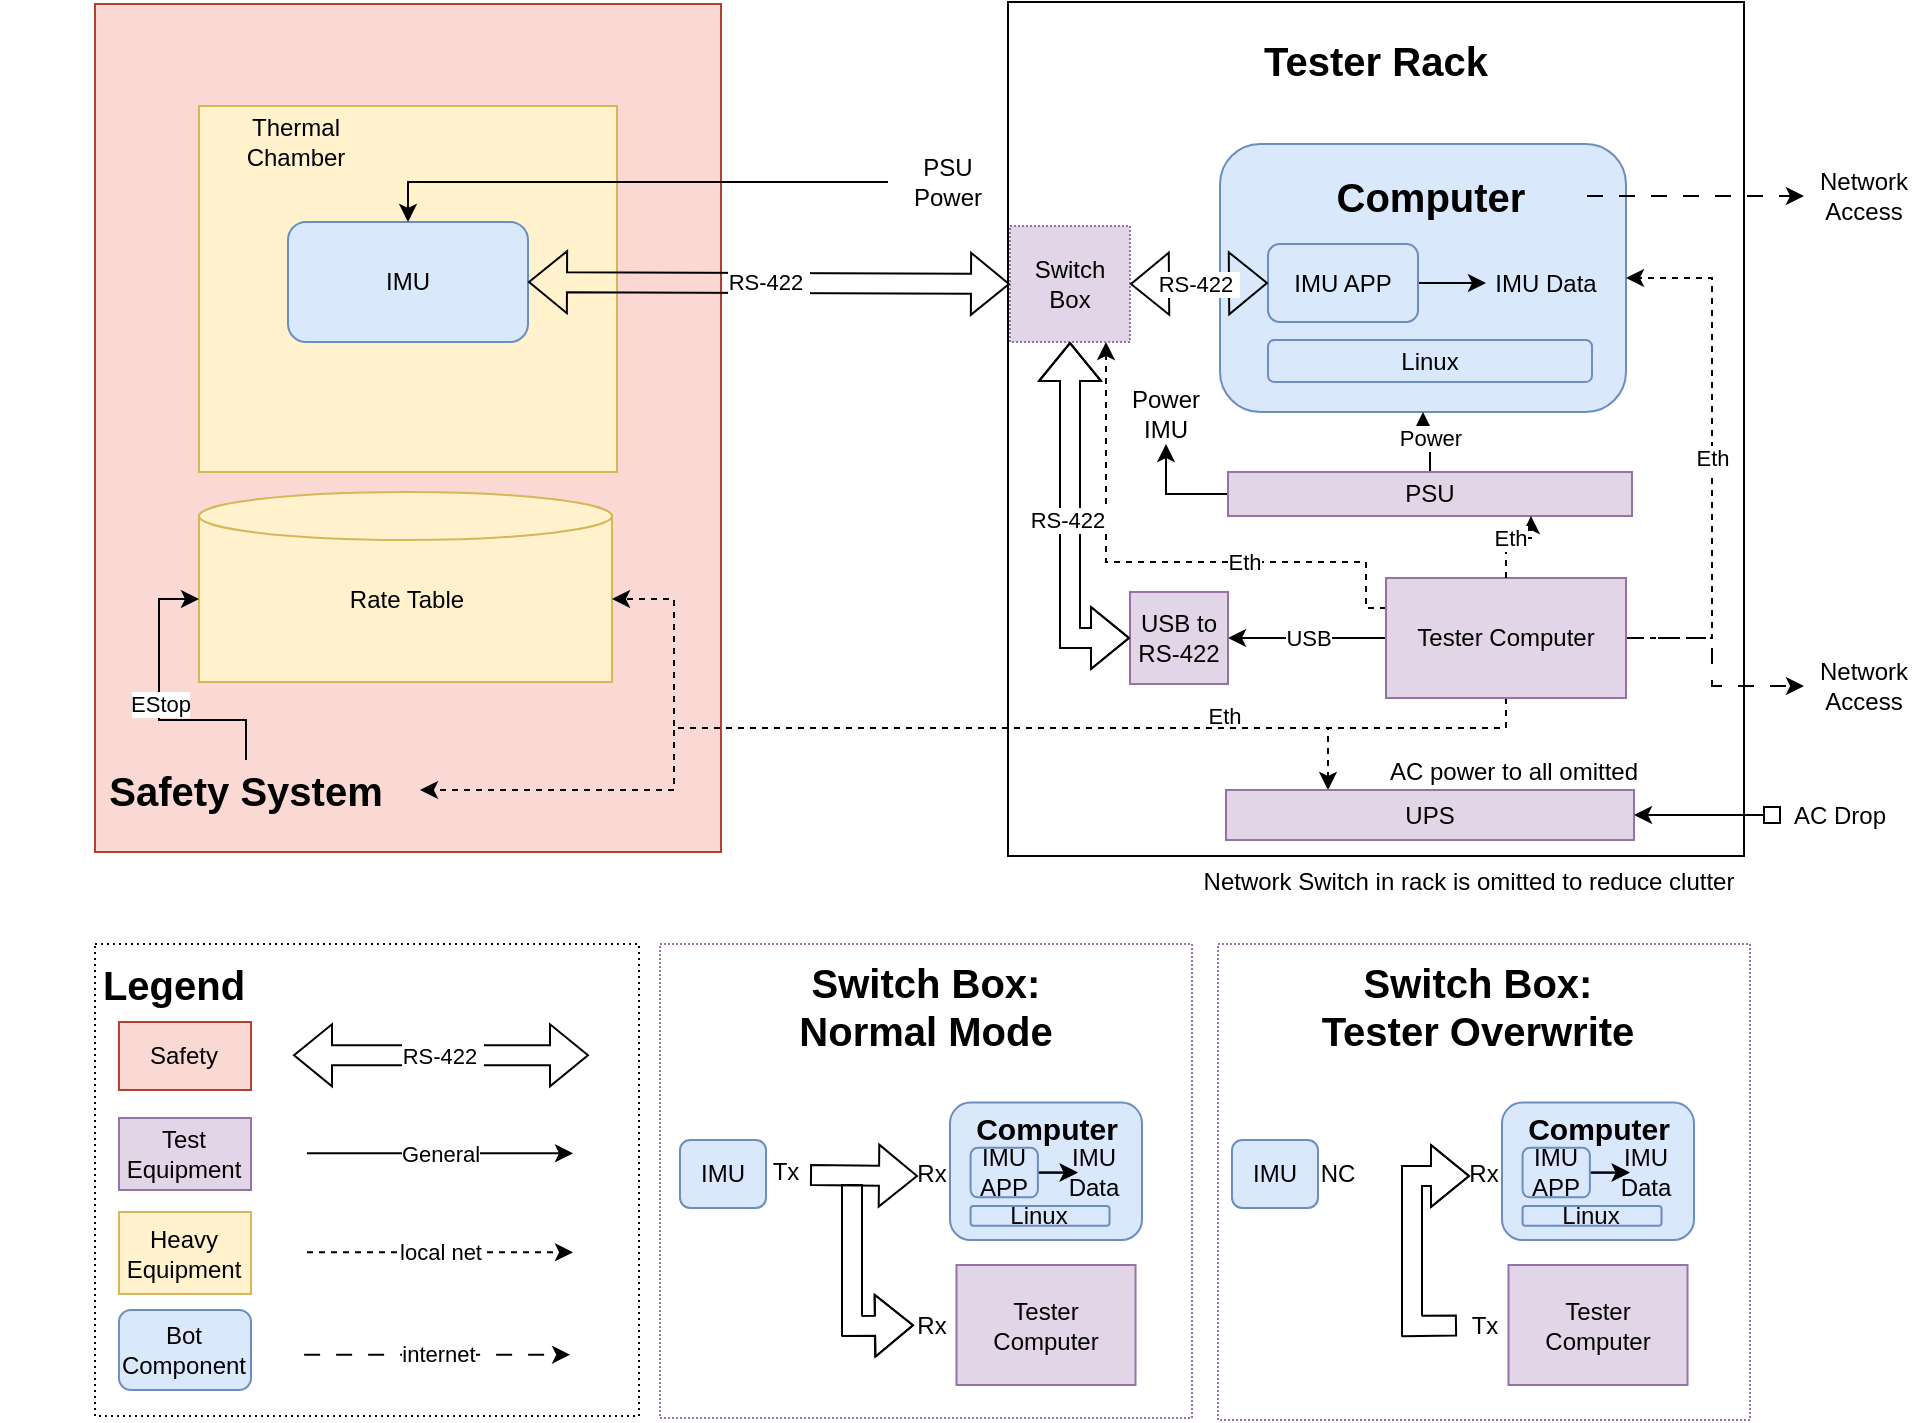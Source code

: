 <mxfile version="24.7.17">
  <diagram name="Page-1" id="1FMrCQv3S7Skx4EnnE7l">
    <mxGraphModel dx="2474" dy="1132" grid="0" gridSize="10" guides="1" tooltips="1" connect="1" arrows="1" fold="1" page="0" pageScale="1" pageWidth="850" pageHeight="1100" math="0" shadow="0">
      <root>
        <mxCell id="0" />
        <mxCell id="1" parent="0" />
        <mxCell id="NEaOx5RQjIk3s6qIjvgQ-43" value="" style="rounded=0;whiteSpace=wrap;html=1;" parent="1" vertex="1">
          <mxGeometry x="347" y="8" width="368" height="427" as="geometry" />
        </mxCell>
        <mxCell id="NEaOx5RQjIk3s6qIjvgQ-14" value="" style="rounded=0;whiteSpace=wrap;html=1;fillColor=#fad9d5;strokeColor=#ae4132;" parent="1" vertex="1">
          <mxGeometry x="-109.5" y="9" width="313" height="424" as="geometry" />
        </mxCell>
        <mxCell id="wB7Wqj7tAjdoLTKjcVxi-4" value="&lt;div style=&quot;&quot;&gt;&lt;br&gt;&lt;/div&gt;" style="rounded=0;whiteSpace=wrap;html=1;fillColor=#fff2cc;align=center;strokeColor=#d6b656;" parent="1" vertex="1">
          <mxGeometry x="-57.5" y="60" width="209" height="183" as="geometry" />
        </mxCell>
        <mxCell id="NEaOx5RQjIk3s6qIjvgQ-10" value="Rate Table" style="rounded=0;whiteSpace=wrap;html=1;fillColor=#fff2cc;strokeColor=#d6b656;align=center;" parent="1" vertex="1">
          <mxGeometry x="-57.5" y="265" width="206.5" height="83" as="geometry" />
        </mxCell>
        <mxCell id="NEaOx5RQjIk3s6qIjvgQ-1" value="Thermal Chamber" style="text;html=1;align=center;verticalAlign=middle;whiteSpace=wrap;rounded=0;" parent="1" vertex="1">
          <mxGeometry x="-39" y="63" width="60" height="30" as="geometry" />
        </mxCell>
        <mxCell id="NEaOx5RQjIk3s6qIjvgQ-7" value="" style="group" parent="1" vertex="1" connectable="0">
          <mxGeometry x="453" y="79" width="203" height="134" as="geometry" />
        </mxCell>
        <mxCell id="wB7Wqj7tAjdoLTKjcVxi-2" value="" style="rounded=1;whiteSpace=wrap;html=1;fillColor=#dae8fc;strokeColor=#6c8ebf;movable=1;resizable=1;rotatable=1;deletable=1;editable=1;locked=0;connectable=1;" parent="NEaOx5RQjIk3s6qIjvgQ-7" vertex="1">
          <mxGeometry width="203" height="134" as="geometry" />
        </mxCell>
        <mxCell id="NEaOx5RQjIk3s6qIjvgQ-2" value="Linux" style="rounded=1;whiteSpace=wrap;html=1;fillColor=#dae8fc;strokeColor=#6c8ebf;movable=1;resizable=1;rotatable=1;deletable=1;editable=1;locked=0;connectable=1;" parent="NEaOx5RQjIk3s6qIjvgQ-7" vertex="1">
          <mxGeometry x="24" y="98" width="162" height="21" as="geometry" />
        </mxCell>
        <mxCell id="NEaOx5RQjIk3s6qIjvgQ-3" value="&lt;div&gt;&lt;b style=&quot;background-color: initial; font-size: 20px;&quot;&gt;Computer&lt;/b&gt;&lt;br&gt;&lt;/div&gt;" style="text;html=1;align=center;verticalAlign=middle;whiteSpace=wrap;rounded=0;movable=1;resizable=1;rotatable=1;deletable=1;editable=1;locked=0;connectable=1;" parent="NEaOx5RQjIk3s6qIjvgQ-7" vertex="1">
          <mxGeometry x="26.5" y="11" width="157" height="30" as="geometry" />
        </mxCell>
        <mxCell id="NEaOx5RQjIk3s6qIjvgQ-6" value="" style="edgeStyle=orthogonalEdgeStyle;rounded=0;orthogonalLoop=1;jettySize=auto;html=1;movable=1;resizable=1;rotatable=1;deletable=1;editable=1;locked=0;connectable=1;" parent="NEaOx5RQjIk3s6qIjvgQ-7" source="NEaOx5RQjIk3s6qIjvgQ-4" target="NEaOx5RQjIk3s6qIjvgQ-5" edge="1">
          <mxGeometry relative="1" as="geometry" />
        </mxCell>
        <mxCell id="NEaOx5RQjIk3s6qIjvgQ-4" value="IMU APP" style="rounded=1;whiteSpace=wrap;html=1;fillColor=#dae8fc;strokeColor=#6c8ebf;movable=1;resizable=1;rotatable=1;deletable=1;editable=1;locked=0;connectable=1;" parent="NEaOx5RQjIk3s6qIjvgQ-7" vertex="1">
          <mxGeometry x="24" y="50" width="75" height="39" as="geometry" />
        </mxCell>
        <mxCell id="NEaOx5RQjIk3s6qIjvgQ-5" value="IMU Data" style="text;html=1;align=center;verticalAlign=middle;whiteSpace=wrap;rounded=0;movable=1;resizable=1;rotatable=1;deletable=1;editable=1;locked=0;connectable=1;" parent="NEaOx5RQjIk3s6qIjvgQ-7" vertex="1">
          <mxGeometry x="133" y="54.5" width="60" height="30" as="geometry" />
        </mxCell>
        <mxCell id="NEaOx5RQjIk3s6qIjvgQ-8" value="" style="ellipse;whiteSpace=wrap;html=1;fillColor=#fff2cc;strokeColor=#d6b656;" parent="1" vertex="1">
          <mxGeometry x="-57.5" y="253" width="206.5" height="24" as="geometry" />
        </mxCell>
        <mxCell id="NEaOx5RQjIk3s6qIjvgQ-19" value="Eth" style="edgeStyle=orthogonalEdgeStyle;rounded=0;orthogonalLoop=1;jettySize=auto;html=1;exitX=0.25;exitY=1;exitDx=0;exitDy=0;entryX=1;entryY=0.5;entryDx=0;entryDy=0;dashed=1;" parent="1" source="NEaOx5RQjIk3s6qIjvgQ-11" target="NEaOx5RQjIk3s6qIjvgQ-10" edge="1">
          <mxGeometry x="-0.332" y="-6" relative="1" as="geometry">
            <Array as="points">
              <mxPoint x="596" y="356" />
              <mxPoint x="596" y="371" />
              <mxPoint x="180" y="371" />
              <mxPoint x="180" y="307" />
            </Array>
            <mxPoint as="offset" />
          </mxGeometry>
        </mxCell>
        <mxCell id="NEaOx5RQjIk3s6qIjvgQ-20" style="edgeStyle=orthogonalEdgeStyle;rounded=0;orthogonalLoop=1;jettySize=auto;html=1;entryX=1;entryY=0.5;entryDx=0;entryDy=0;exitX=0.25;exitY=1;exitDx=0;exitDy=0;dashed=1;" parent="1" source="NEaOx5RQjIk3s6qIjvgQ-11" target="NEaOx5RQjIk3s6qIjvgQ-15" edge="1">
          <mxGeometry relative="1" as="geometry">
            <Array as="points">
              <mxPoint x="596" y="356" />
              <mxPoint x="596" y="371" />
              <mxPoint x="180" y="371" />
              <mxPoint x="180" y="402" />
            </Array>
          </mxGeometry>
        </mxCell>
        <mxCell id="NEaOx5RQjIk3s6qIjvgQ-23" value="Eth" style="edgeStyle=orthogonalEdgeStyle;rounded=0;orthogonalLoop=1;jettySize=auto;html=1;entryX=1;entryY=0.5;entryDx=0;entryDy=0;dashed=1;exitX=1;exitY=0.5;exitDx=0;exitDy=0;" parent="1" source="NEaOx5RQjIk3s6qIjvgQ-11" target="wB7Wqj7tAjdoLTKjcVxi-2" edge="1">
          <mxGeometry relative="1" as="geometry">
            <Array as="points">
              <mxPoint x="699" y="326" />
              <mxPoint x="699" y="146" />
            </Array>
          </mxGeometry>
        </mxCell>
        <mxCell id="NEaOx5RQjIk3s6qIjvgQ-27" style="edgeStyle=orthogonalEdgeStyle;rounded=0;orthogonalLoop=1;jettySize=auto;html=1;entryX=0;entryY=0.5;entryDx=0;entryDy=0;dashed=1;dashPattern=8 8;" parent="1" source="NEaOx5RQjIk3s6qIjvgQ-11" target="NEaOx5RQjIk3s6qIjvgQ-26" edge="1">
          <mxGeometry relative="1" as="geometry">
            <Array as="points">
              <mxPoint x="699" y="326" />
              <mxPoint x="699" y="350" />
            </Array>
          </mxGeometry>
        </mxCell>
        <mxCell id="SismuHc5Ck06RcsYCc63-5" style="edgeStyle=orthogonalEdgeStyle;rounded=0;orthogonalLoop=1;jettySize=auto;html=1;exitX=0.5;exitY=1;exitDx=0;exitDy=0;entryX=0.25;entryY=0;entryDx=0;entryDy=0;dashed=1;" parent="1" source="NEaOx5RQjIk3s6qIjvgQ-11" target="NEaOx5RQjIk3s6qIjvgQ-13" edge="1">
          <mxGeometry relative="1" as="geometry">
            <Array as="points">
              <mxPoint x="596" y="371" />
              <mxPoint x="507" y="371" />
            </Array>
          </mxGeometry>
        </mxCell>
        <mxCell id="SismuHc5Ck06RcsYCc63-6" value="USB" style="edgeStyle=orthogonalEdgeStyle;rounded=0;orthogonalLoop=1;jettySize=auto;html=1;exitX=0;exitY=0.5;exitDx=0;exitDy=0;entryX=1;entryY=0.5;entryDx=0;entryDy=0;" parent="1" source="NEaOx5RQjIk3s6qIjvgQ-11" target="NEaOx5RQjIk3s6qIjvgQ-33" edge="1">
          <mxGeometry relative="1" as="geometry" />
        </mxCell>
        <mxCell id="SismuHc5Ck06RcsYCc63-7" value="Eth" style="edgeStyle=orthogonalEdgeStyle;rounded=0;orthogonalLoop=1;jettySize=auto;html=1;exitX=0;exitY=0.25;exitDx=0;exitDy=0;dashed=1;" parent="1" source="NEaOx5RQjIk3s6qIjvgQ-11" target="NEaOx5RQjIk3s6qIjvgQ-46" edge="1">
          <mxGeometry x="-0.308" relative="1" as="geometry">
            <Array as="points">
              <mxPoint x="526" y="311" />
              <mxPoint x="526" y="288" />
              <mxPoint x="396" y="288" />
            </Array>
            <mxPoint as="offset" />
          </mxGeometry>
        </mxCell>
        <mxCell id="NEaOx5RQjIk3s6qIjvgQ-11" value="Tester Computer" style="rounded=0;whiteSpace=wrap;html=1;fillColor=#e1d5e7;strokeColor=#9673a6;" parent="1" vertex="1">
          <mxGeometry x="536" y="296" width="120" height="60" as="geometry" />
        </mxCell>
        <mxCell id="NEaOx5RQjIk3s6qIjvgQ-37" value="Power" style="edgeStyle=orthogonalEdgeStyle;rounded=0;orthogonalLoop=1;jettySize=auto;html=1;entryX=0.5;entryY=1;entryDx=0;entryDy=0;" parent="1" source="NEaOx5RQjIk3s6qIjvgQ-12" target="wB7Wqj7tAjdoLTKjcVxi-2" edge="1">
          <mxGeometry relative="1" as="geometry" />
        </mxCell>
        <mxCell id="NEaOx5RQjIk3s6qIjvgQ-39" style="edgeStyle=orthogonalEdgeStyle;rounded=0;orthogonalLoop=1;jettySize=auto;html=1;entryX=0.5;entryY=1;entryDx=0;entryDy=0;" parent="1" source="NEaOx5RQjIk3s6qIjvgQ-12" target="NEaOx5RQjIk3s6qIjvgQ-38" edge="1">
          <mxGeometry relative="1" as="geometry" />
        </mxCell>
        <mxCell id="NEaOx5RQjIk3s6qIjvgQ-12" value="PSU" style="rounded=0;whiteSpace=wrap;html=1;fillColor=#e1d5e7;strokeColor=#9673a6;" parent="1" vertex="1">
          <mxGeometry x="457" y="243" width="202" height="22" as="geometry" />
        </mxCell>
        <mxCell id="NEaOx5RQjIk3s6qIjvgQ-13" value="UPS" style="rounded=0;whiteSpace=wrap;html=1;fillColor=#e1d5e7;strokeColor=#9673a6;" parent="1" vertex="1">
          <mxGeometry x="456" y="402" width="204" height="25" as="geometry" />
        </mxCell>
        <mxCell id="NEaOx5RQjIk3s6qIjvgQ-16" value="" style="shape=image;verticalLabelPosition=bottom;labelBackgroundColor=default;verticalAlign=top;aspect=fixed;imageAspect=0;image=https://www.ideal-aerosmith.com/wp-content/uploads/2017/08/Ideal-Aerosmith-1572P-Two-Axis-Positioning-Rate-Table.png;" parent="1" vertex="1">
          <mxGeometry x="-1.55" y="190" width="102.22" height="93.87" as="geometry" />
        </mxCell>
        <mxCell id="NEaOx5RQjIk3s6qIjvgQ-17" value="EStop" style="edgeStyle=orthogonalEdgeStyle;rounded=0;orthogonalLoop=1;jettySize=auto;html=1;exitX=0.5;exitY=0;exitDx=0;exitDy=0;entryX=0;entryY=0.5;entryDx=0;entryDy=0;" parent="1" source="NEaOx5RQjIk3s6qIjvgQ-15" target="NEaOx5RQjIk3s6qIjvgQ-10" edge="1">
          <mxGeometry relative="1" as="geometry" />
        </mxCell>
        <mxCell id="NEaOx5RQjIk3s6qIjvgQ-15" value="&lt;font style=&quot;font-size: 20px;&quot;&gt;&lt;b&gt;Safety System&lt;/b&gt;&lt;/font&gt;" style="text;html=1;align=center;verticalAlign=middle;whiteSpace=wrap;rounded=0;" parent="1" vertex="1">
          <mxGeometry x="-121" y="387" width="174" height="30" as="geometry" />
        </mxCell>
        <mxCell id="wB7Wqj7tAjdoLTKjcVxi-1" value="IMU" style="rounded=1;whiteSpace=wrap;html=1;fillColor=#dae8fc;strokeColor=#6c8ebf;" parent="1" vertex="1">
          <mxGeometry x="-13" y="118" width="120" height="60" as="geometry" />
        </mxCell>
        <mxCell id="NEaOx5RQjIk3s6qIjvgQ-22" value="Eth" style="edgeStyle=orthogonalEdgeStyle;rounded=0;orthogonalLoop=1;jettySize=auto;html=1;entryX=0.75;entryY=1;entryDx=0;entryDy=0;dashed=1;" parent="1" source="NEaOx5RQjIk3s6qIjvgQ-11" target="NEaOx5RQjIk3s6qIjvgQ-12" edge="1">
          <mxGeometry relative="1" as="geometry" />
        </mxCell>
        <mxCell id="NEaOx5RQjIk3s6qIjvgQ-24" value="Network Access" style="text;html=1;align=center;verticalAlign=middle;whiteSpace=wrap;rounded=0;" parent="1" vertex="1">
          <mxGeometry x="745" y="90" width="60" height="30" as="geometry" />
        </mxCell>
        <mxCell id="NEaOx5RQjIk3s6qIjvgQ-25" style="edgeStyle=orthogonalEdgeStyle;rounded=0;orthogonalLoop=1;jettySize=auto;html=1;entryX=0;entryY=0.5;entryDx=0;entryDy=0;dashed=1;dashPattern=8 8;" parent="1" source="NEaOx5RQjIk3s6qIjvgQ-3" target="NEaOx5RQjIk3s6qIjvgQ-24" edge="1">
          <mxGeometry relative="1" as="geometry" />
        </mxCell>
        <mxCell id="NEaOx5RQjIk3s6qIjvgQ-26" value="Network Access" style="text;html=1;align=center;verticalAlign=middle;whiteSpace=wrap;rounded=0;" parent="1" vertex="1">
          <mxGeometry x="745" y="335" width="60" height="30" as="geometry" />
        </mxCell>
        <mxCell id="NEaOx5RQjIk3s6qIjvgQ-29" style="edgeStyle=orthogonalEdgeStyle;rounded=0;orthogonalLoop=1;jettySize=auto;html=1;entryX=1;entryY=0.5;entryDx=0;entryDy=0;startArrow=box;startFill=0;" parent="1" source="NEaOx5RQjIk3s6qIjvgQ-28" target="NEaOx5RQjIk3s6qIjvgQ-13" edge="1">
          <mxGeometry relative="1" as="geometry" />
        </mxCell>
        <mxCell id="NEaOx5RQjIk3s6qIjvgQ-28" value="AC Drop" style="text;html=1;align=center;verticalAlign=middle;whiteSpace=wrap;rounded=0;" parent="1" vertex="1">
          <mxGeometry x="733" y="399.5" width="60" height="30" as="geometry" />
        </mxCell>
        <mxCell id="NEaOx5RQjIk3s6qIjvgQ-38" value="Power IMU" style="text;html=1;align=center;verticalAlign=middle;whiteSpace=wrap;rounded=0;" parent="1" vertex="1">
          <mxGeometry x="396" y="199" width="60" height="30" as="geometry" />
        </mxCell>
        <mxCell id="NEaOx5RQjIk3s6qIjvgQ-41" style="edgeStyle=orthogonalEdgeStyle;rounded=0;orthogonalLoop=1;jettySize=auto;html=1;entryX=0.5;entryY=0;entryDx=0;entryDy=0;" parent="1" source="NEaOx5RQjIk3s6qIjvgQ-40" target="wB7Wqj7tAjdoLTKjcVxi-1" edge="1">
          <mxGeometry relative="1" as="geometry" />
        </mxCell>
        <mxCell id="NEaOx5RQjIk3s6qIjvgQ-40" value="PSU Power" style="text;html=1;align=center;verticalAlign=middle;whiteSpace=wrap;rounded=0;" parent="1" vertex="1">
          <mxGeometry x="287" y="83" width="60" height="30" as="geometry" />
        </mxCell>
        <mxCell id="NEaOx5RQjIk3s6qIjvgQ-42" value="AC power to all omitted" style="text;html=1;align=center;verticalAlign=middle;whiteSpace=wrap;rounded=0;" parent="1" vertex="1">
          <mxGeometry x="536" y="378" width="128" height="30" as="geometry" />
        </mxCell>
        <mxCell id="NEaOx5RQjIk3s6qIjvgQ-44" value="&lt;font style=&quot;font-size: 20px;&quot;&gt;&lt;b&gt;Tester Rack&lt;/b&gt;&lt;/font&gt;" style="text;html=1;align=center;verticalAlign=middle;whiteSpace=wrap;rounded=0;" parent="1" vertex="1">
          <mxGeometry x="444" y="22" width="174" height="30" as="geometry" />
        </mxCell>
        <mxCell id="NEaOx5RQjIk3s6qIjvgQ-48" value="Network Switch in rack is omitted to reduce clutter" style="text;html=1;align=center;verticalAlign=middle;whiteSpace=wrap;rounded=0;" parent="1" vertex="1">
          <mxGeometry x="437" y="433" width="281" height="30" as="geometry" />
        </mxCell>
        <mxCell id="NEaOx5RQjIk3s6qIjvgQ-49" value="&lt;font style=&quot;font-size: 20px;&quot;&gt;&lt;b&gt;Legend&lt;/b&gt;&lt;/font&gt;" style="text;html=1;align=center;verticalAlign=middle;whiteSpace=wrap;rounded=0;" parent="1" vertex="1">
          <mxGeometry x="-157" y="484" width="174" height="30" as="geometry" />
        </mxCell>
        <mxCell id="NEaOx5RQjIk3s6qIjvgQ-50" value="Safety" style="rounded=0;whiteSpace=wrap;html=1;fillColor=#fad9d5;strokeColor=#ae4132;" parent="1" vertex="1">
          <mxGeometry x="-97.53" y="518" width="66.05" height="34" as="geometry" />
        </mxCell>
        <mxCell id="NEaOx5RQjIk3s6qIjvgQ-51" value="" style="rounded=0;whiteSpace=wrap;html=1;fillColor=none;dashed=1;dashPattern=1 2;shadow=0;glass=0;" parent="1" vertex="1">
          <mxGeometry x="-109.5" y="479" width="272" height="236" as="geometry" />
        </mxCell>
        <mxCell id="NEaOx5RQjIk3s6qIjvgQ-52" value="Test Equipment" style="rounded=0;whiteSpace=wrap;html=1;fillColor=#e1d5e7;strokeColor=#9673a6;" parent="1" vertex="1">
          <mxGeometry x="-97.505" y="566" width="66" height="36" as="geometry" />
        </mxCell>
        <mxCell id="NEaOx5RQjIk3s6qIjvgQ-53" value="Heavy Equipment" style="rounded=0;whiteSpace=wrap;html=1;fillColor=#fff2cc;strokeColor=#d6b656;align=center;" parent="1" vertex="1">
          <mxGeometry x="-97.52" y="613" width="66.03" height="41" as="geometry" />
        </mxCell>
        <mxCell id="NEaOx5RQjIk3s6qIjvgQ-54" value="Bot Component" style="rounded=1;whiteSpace=wrap;html=1;fillColor=#dae8fc;strokeColor=#6c8ebf;" parent="1" vertex="1">
          <mxGeometry x="-97.52" y="662" width="66.03" height="40" as="geometry" />
        </mxCell>
        <mxCell id="NEaOx5RQjIk3s6qIjvgQ-55" value="RS-422&amp;nbsp;" style="shape=flexArrow;endArrow=classic;startArrow=classic;html=1;rounded=0;" parent="1" edge="1">
          <mxGeometry width="100" height="100" relative="1" as="geometry">
            <mxPoint x="-10.5" y="534.66" as="sourcePoint" />
            <mxPoint x="137.5" y="534.66" as="targetPoint" />
          </mxGeometry>
        </mxCell>
        <mxCell id="NEaOx5RQjIk3s6qIjvgQ-56" value="General" style="endArrow=classic;html=1;rounded=0;" parent="1" edge="1">
          <mxGeometry width="50" height="50" relative="1" as="geometry">
            <mxPoint x="-3.5" y="583.66" as="sourcePoint" />
            <mxPoint x="129.5" y="583.66" as="targetPoint" />
          </mxGeometry>
        </mxCell>
        <mxCell id="NEaOx5RQjIk3s6qIjvgQ-60" value="local net" style="endArrow=classic;html=1;rounded=0;dashed=1;" parent="1" edge="1">
          <mxGeometry width="50" height="50" relative="1" as="geometry">
            <mxPoint x="-3.5" y="633.16" as="sourcePoint" />
            <mxPoint x="129.5" y="633.16" as="targetPoint" />
          </mxGeometry>
        </mxCell>
        <mxCell id="NEaOx5RQjIk3s6qIjvgQ-61" value="internet" style="endArrow=classic;html=1;rounded=0;dashed=1;dashPattern=8 8;" parent="1" edge="1">
          <mxGeometry width="50" height="50" relative="1" as="geometry">
            <mxPoint x="-4.94" y="684.35" as="sourcePoint" />
            <mxPoint x="128.06" y="684.35" as="targetPoint" />
          </mxGeometry>
        </mxCell>
        <mxCell id="NEaOx5RQjIk3s6qIjvgQ-33" value="USB to RS-422" style="rounded=0;whiteSpace=wrap;html=1;fillColor=#e1d5e7;strokeColor=#9673a6;" parent="1" vertex="1">
          <mxGeometry x="408" y="303" width="49" height="46" as="geometry" />
        </mxCell>
        <mxCell id="SismuHc5Ck06RcsYCc63-2" value="" style="group" parent="1" vertex="1" connectable="0">
          <mxGeometry x="343" y="97" width="76" height="81" as="geometry" />
        </mxCell>
        <mxCell id="NEaOx5RQjIk3s6qIjvgQ-46" value="Switch Box" style="rounded=0;whiteSpace=wrap;html=1;fillColor=#e1d5e7;dashed=1;dashPattern=1 1;strokeColor=#9673a6;" parent="SismuHc5Ck06RcsYCc63-2" vertex="1">
          <mxGeometry x="5" y="23" width="60" height="58" as="geometry" />
        </mxCell>
        <mxCell id="SismuHc5Ck06RcsYCc63-4" value="RS-422&amp;nbsp;" style="shape=flexArrow;endArrow=classic;startArrow=classic;html=1;rounded=0;exitX=0;exitY=0.5;exitDx=0;exitDy=0;entryX=0.5;entryY=1;entryDx=0;entryDy=0;" parent="1" source="NEaOx5RQjIk3s6qIjvgQ-33" target="NEaOx5RQjIk3s6qIjvgQ-46" edge="1">
          <mxGeometry width="100" height="100" relative="1" as="geometry">
            <mxPoint x="149" y="229" as="sourcePoint" />
            <mxPoint x="374" y="195" as="targetPoint" />
            <Array as="points">
              <mxPoint x="378" y="326" />
            </Array>
          </mxGeometry>
        </mxCell>
        <mxCell id="wB7Wqj7tAjdoLTKjcVxi-3" value="RS-422&amp;nbsp;" style="shape=flexArrow;endArrow=classic;startArrow=classic;html=1;rounded=0;exitX=1;exitY=0.5;exitDx=0;exitDy=0;entryX=0;entryY=0.5;entryDx=0;entryDy=0;" parent="1" source="wB7Wqj7tAjdoLTKjcVxi-1" target="NEaOx5RQjIk3s6qIjvgQ-46" edge="1">
          <mxGeometry width="100" height="100" relative="1" as="geometry">
            <mxPoint x="185" y="135" as="sourcePoint" />
            <mxPoint x="375" y="148" as="targetPoint" />
          </mxGeometry>
        </mxCell>
        <mxCell id="VKjuzI3vGvInwff9w9JR-1" value="RS-422&amp;nbsp;" style="shape=flexArrow;endArrow=classic;startArrow=classic;html=1;rounded=0;exitX=1;exitY=0.5;exitDx=0;exitDy=0;entryX=0;entryY=0.5;entryDx=0;entryDy=0;" edge="1" parent="1" source="NEaOx5RQjIk3s6qIjvgQ-46" target="NEaOx5RQjIk3s6qIjvgQ-4">
          <mxGeometry width="100" height="100" relative="1" as="geometry">
            <mxPoint x="407" y="148.26" as="sourcePoint" />
            <mxPoint x="539" y="148.52" as="targetPoint" />
          </mxGeometry>
        </mxCell>
        <mxCell id="VKjuzI3vGvInwff9w9JR-4" value="" style="rounded=0;whiteSpace=wrap;html=1;fillColor=none;dashed=1;dashPattern=1 1;strokeColor=#9673a6;align=left;fillStyle=auto;" vertex="1" parent="1">
          <mxGeometry x="173" y="479" width="266" height="237" as="geometry" />
        </mxCell>
        <mxCell id="VKjuzI3vGvInwff9w9JR-6" value="IMU" style="rounded=1;whiteSpace=wrap;html=1;fillColor=#dae8fc;strokeColor=#6c8ebf;" vertex="1" parent="1">
          <mxGeometry x="183" y="577" width="43" height="34" as="geometry" />
        </mxCell>
        <mxCell id="VKjuzI3vGvInwff9w9JR-7" value="" style="shape=flexArrow;endArrow=classic;startArrow=none;html=1;rounded=0;exitX=1;exitY=0.5;exitDx=0;exitDy=0;startFill=0;" edge="1" parent="1">
          <mxGeometry x="0.242" y="-1" width="100" height="100" relative="1" as="geometry">
            <mxPoint x="248" y="594.5" as="sourcePoint" />
            <mxPoint x="302" y="595" as="targetPoint" />
            <mxPoint as="offset" />
          </mxGeometry>
        </mxCell>
        <mxCell id="VKjuzI3vGvInwff9w9JR-8" value="" style="group" vertex="1" connectable="0" parent="1">
          <mxGeometry x="318" y="563.5" width="96" height="63.5" as="geometry" />
        </mxCell>
        <mxCell id="VKjuzI3vGvInwff9w9JR-9" value="" style="rounded=1;whiteSpace=wrap;html=1;fillColor=#dae8fc;strokeColor=#6c8ebf;movable=1;resizable=1;rotatable=1;deletable=1;editable=1;locked=0;connectable=1;" vertex="1" parent="VKjuzI3vGvInwff9w9JR-8">
          <mxGeometry y="-5.219" width="96" height="68.719" as="geometry" />
        </mxCell>
        <mxCell id="VKjuzI3vGvInwff9w9JR-10" value="Linux" style="rounded=1;whiteSpace=wrap;html=1;fillColor=#dae8fc;strokeColor=#6c8ebf;movable=1;resizable=1;rotatable=1;deletable=1;editable=1;locked=0;connectable=1;" vertex="1" parent="VKjuzI3vGvInwff9w9JR-8">
          <mxGeometry x="10.292" y="46.44" width="69.469" height="9.951" as="geometry" />
        </mxCell>
        <mxCell id="VKjuzI3vGvInwff9w9JR-11" value="&lt;div&gt;&lt;b style=&quot;background-color: initial;&quot;&gt;&lt;font style=&quot;font-size: 15px;&quot;&gt;Computer&lt;/font&gt;&lt;/b&gt;&lt;br&gt;&lt;/div&gt;" style="text;html=1;align=center;verticalAlign=middle;whiteSpace=wrap;rounded=0;movable=1;resizable=1;rotatable=1;deletable=1;editable=1;locked=0;connectable=1;" vertex="1" parent="VKjuzI3vGvInwff9w9JR-8">
          <mxGeometry x="15.44" y="0.002" width="67.325" height="14.216" as="geometry" />
        </mxCell>
        <mxCell id="VKjuzI3vGvInwff9w9JR-12" value="" style="edgeStyle=orthogonalEdgeStyle;rounded=0;orthogonalLoop=1;jettySize=auto;html=1;movable=1;resizable=1;rotatable=1;deletable=1;editable=1;locked=0;connectable=1;" edge="1" parent="VKjuzI3vGvInwff9w9JR-8" source="VKjuzI3vGvInwff9w9JR-13" target="VKjuzI3vGvInwff9w9JR-14">
          <mxGeometry relative="1" as="geometry" />
        </mxCell>
        <mxCell id="VKjuzI3vGvInwff9w9JR-15" value="" style="edgeStyle=orthogonalEdgeStyle;rounded=0;orthogonalLoop=1;jettySize=auto;html=1;" edge="1" parent="VKjuzI3vGvInwff9w9JR-8" source="VKjuzI3vGvInwff9w9JR-13" target="VKjuzI3vGvInwff9w9JR-14">
          <mxGeometry relative="1" as="geometry" />
        </mxCell>
        <mxCell id="VKjuzI3vGvInwff9w9JR-13" value="IMU APP" style="rounded=1;whiteSpace=wrap;html=1;fillColor=#dae8fc;strokeColor=#6c8ebf;movable=1;resizable=1;rotatable=1;deletable=1;editable=1;locked=0;connectable=1;" vertex="1" parent="VKjuzI3vGvInwff9w9JR-8">
          <mxGeometry x="10.292" y="17.397" width="33.641" height="24.782" as="geometry" />
        </mxCell>
        <mxCell id="VKjuzI3vGvInwff9w9JR-14" value="IMU Data" style="text;html=1;align=center;verticalAlign=middle;whiteSpace=wrap;rounded=0;movable=1;resizable=1;rotatable=1;deletable=1;editable=1;locked=0;connectable=1;" vertex="1" parent="VKjuzI3vGvInwff9w9JR-8">
          <mxGeometry x="59.393" y="22.678" width="25.729" height="14.216" as="geometry" />
        </mxCell>
        <mxCell id="VKjuzI3vGvInwff9w9JR-16" value="Tx" style="text;html=1;align=center;verticalAlign=middle;whiteSpace=wrap;rounded=0;" vertex="1" parent="1">
          <mxGeometry x="209" y="580" width="54" height="25" as="geometry" />
        </mxCell>
        <mxCell id="VKjuzI3vGvInwff9w9JR-17" value="Rx" style="text;html=1;align=center;verticalAlign=middle;whiteSpace=wrap;rounded=0;" vertex="1" parent="1">
          <mxGeometry x="282" y="581.5" width="54" height="25" as="geometry" />
        </mxCell>
        <mxCell id="VKjuzI3vGvInwff9w9JR-18" value="Tester Computer" style="rounded=0;whiteSpace=wrap;html=1;fillColor=#e1d5e7;strokeColor=#9673a6;" vertex="1" parent="1">
          <mxGeometry x="321.25" y="639.5" width="89.5" height="60" as="geometry" />
        </mxCell>
        <mxCell id="VKjuzI3vGvInwff9w9JR-21" value="" style="shape=flexArrow;endArrow=classic;startArrow=none;html=1;rounded=0;startFill=0;" edge="1" parent="1">
          <mxGeometry x="0.242" y="-1" width="100" height="100" relative="1" as="geometry">
            <mxPoint x="269" y="599" as="sourcePoint" />
            <mxPoint x="300" y="669.66" as="targetPoint" />
            <mxPoint as="offset" />
            <Array as="points">
              <mxPoint x="269" y="670" />
            </Array>
          </mxGeometry>
        </mxCell>
        <mxCell id="VKjuzI3vGvInwff9w9JR-22" value="Rx" style="text;html=1;align=center;verticalAlign=middle;whiteSpace=wrap;rounded=0;" vertex="1" parent="1">
          <mxGeometry x="282" y="657" width="54" height="25" as="geometry" />
        </mxCell>
        <mxCell id="VKjuzI3vGvInwff9w9JR-23" value="" style="rounded=0;whiteSpace=wrap;html=1;fillColor=none;dashed=1;dashPattern=1 1;strokeColor=#9673a6;align=left;fillStyle=auto;" vertex="1" parent="1">
          <mxGeometry x="452" y="479" width="266" height="238" as="geometry" />
        </mxCell>
        <mxCell id="VKjuzI3vGvInwff9w9JR-24" value="IMU" style="rounded=1;whiteSpace=wrap;html=1;fillColor=#dae8fc;strokeColor=#6c8ebf;" vertex="1" parent="1">
          <mxGeometry x="459" y="577" width="43" height="34" as="geometry" />
        </mxCell>
        <mxCell id="VKjuzI3vGvInwff9w9JR-26" value="" style="group" vertex="1" connectable="0" parent="1">
          <mxGeometry x="594" y="563.5" width="96" height="63.5" as="geometry" />
        </mxCell>
        <mxCell id="VKjuzI3vGvInwff9w9JR-27" value="" style="rounded=1;whiteSpace=wrap;html=1;fillColor=#dae8fc;strokeColor=#6c8ebf;movable=1;resizable=1;rotatable=1;deletable=1;editable=1;locked=0;connectable=1;" vertex="1" parent="VKjuzI3vGvInwff9w9JR-26">
          <mxGeometry y="-5.219" width="96" height="68.719" as="geometry" />
        </mxCell>
        <mxCell id="VKjuzI3vGvInwff9w9JR-28" value="Linux" style="rounded=1;whiteSpace=wrap;html=1;fillColor=#dae8fc;strokeColor=#6c8ebf;movable=1;resizable=1;rotatable=1;deletable=1;editable=1;locked=0;connectable=1;" vertex="1" parent="VKjuzI3vGvInwff9w9JR-26">
          <mxGeometry x="10.292" y="46.44" width="69.469" height="9.951" as="geometry" />
        </mxCell>
        <mxCell id="VKjuzI3vGvInwff9w9JR-29" value="&lt;div&gt;&lt;b style=&quot;background-color: initial;&quot;&gt;&lt;font style=&quot;font-size: 15px;&quot;&gt;Computer&lt;/font&gt;&lt;/b&gt;&lt;br&gt;&lt;/div&gt;" style="text;html=1;align=center;verticalAlign=middle;whiteSpace=wrap;rounded=0;movable=1;resizable=1;rotatable=1;deletable=1;editable=1;locked=0;connectable=1;" vertex="1" parent="VKjuzI3vGvInwff9w9JR-26">
          <mxGeometry x="15.44" y="0.002" width="67.325" height="14.216" as="geometry" />
        </mxCell>
        <mxCell id="VKjuzI3vGvInwff9w9JR-30" value="" style="edgeStyle=orthogonalEdgeStyle;rounded=0;orthogonalLoop=1;jettySize=auto;html=1;movable=1;resizable=1;rotatable=1;deletable=1;editable=1;locked=0;connectable=1;" edge="1" parent="VKjuzI3vGvInwff9w9JR-26" source="VKjuzI3vGvInwff9w9JR-32" target="VKjuzI3vGvInwff9w9JR-33">
          <mxGeometry relative="1" as="geometry" />
        </mxCell>
        <mxCell id="VKjuzI3vGvInwff9w9JR-31" value="" style="edgeStyle=orthogonalEdgeStyle;rounded=0;orthogonalLoop=1;jettySize=auto;html=1;" edge="1" parent="VKjuzI3vGvInwff9w9JR-26" source="VKjuzI3vGvInwff9w9JR-32" target="VKjuzI3vGvInwff9w9JR-33">
          <mxGeometry relative="1" as="geometry" />
        </mxCell>
        <mxCell id="VKjuzI3vGvInwff9w9JR-32" value="IMU APP" style="rounded=1;whiteSpace=wrap;html=1;fillColor=#dae8fc;strokeColor=#6c8ebf;movable=1;resizable=1;rotatable=1;deletable=1;editable=1;locked=0;connectable=1;" vertex="1" parent="VKjuzI3vGvInwff9w9JR-26">
          <mxGeometry x="10.292" y="17.397" width="33.641" height="24.782" as="geometry" />
        </mxCell>
        <mxCell id="VKjuzI3vGvInwff9w9JR-33" value="IMU Data" style="text;html=1;align=center;verticalAlign=middle;whiteSpace=wrap;rounded=0;movable=1;resizable=1;rotatable=1;deletable=1;editable=1;locked=0;connectable=1;" vertex="1" parent="VKjuzI3vGvInwff9w9JR-26">
          <mxGeometry x="59.393" y="22.678" width="25.729" height="14.216" as="geometry" />
        </mxCell>
        <mxCell id="VKjuzI3vGvInwff9w9JR-34" value="NC" style="text;html=1;align=center;verticalAlign=middle;whiteSpace=wrap;rounded=0;" vertex="1" parent="1">
          <mxGeometry x="485" y="581.5" width="54" height="25" as="geometry" />
        </mxCell>
        <mxCell id="VKjuzI3vGvInwff9w9JR-35" value="Rx" style="text;html=1;align=center;verticalAlign=middle;whiteSpace=wrap;rounded=0;" vertex="1" parent="1">
          <mxGeometry x="558" y="581.5" width="54" height="25" as="geometry" />
        </mxCell>
        <mxCell id="VKjuzI3vGvInwff9w9JR-36" value="Tester Computer" style="rounded=0;whiteSpace=wrap;html=1;fillColor=#e1d5e7;strokeColor=#9673a6;" vertex="1" parent="1">
          <mxGeometry x="597.25" y="639.5" width="89.5" height="60" as="geometry" />
        </mxCell>
        <mxCell id="VKjuzI3vGvInwff9w9JR-38" value="Tx" style="text;html=1;align=center;verticalAlign=middle;whiteSpace=wrap;rounded=0;" vertex="1" parent="1">
          <mxGeometry x="571.5" y="657" width="27" height="25" as="geometry" />
        </mxCell>
        <mxCell id="VKjuzI3vGvInwff9w9JR-56" value="&lt;font style=&quot;font-size: 20px;&quot;&gt;&lt;b&gt;Switch Box: Normal Mode&lt;/b&gt;&lt;/font&gt;" style="text;html=1;align=center;verticalAlign=middle;whiteSpace=wrap;rounded=0;" vertex="1" parent="1">
          <mxGeometry x="219" y="495" width="174" height="30" as="geometry" />
        </mxCell>
        <mxCell id="VKjuzI3vGvInwff9w9JR-57" value="&lt;font style=&quot;font-size: 20px;&quot;&gt;&lt;b&gt;Switch Box: Tester Overwrite&lt;/b&gt;&lt;/font&gt;" style="text;html=1;align=center;verticalAlign=middle;whiteSpace=wrap;rounded=0;" vertex="1" parent="1">
          <mxGeometry x="495" y="495" width="174" height="30" as="geometry" />
        </mxCell>
        <mxCell id="VKjuzI3vGvInwff9w9JR-59" value="" style="shape=flexArrow;endArrow=classic;startArrow=none;html=1;rounded=0;startFill=0;" edge="1" parent="1" source="VKjuzI3vGvInwff9w9JR-38">
          <mxGeometry x="0.242" y="-1" width="100" height="100" relative="1" as="geometry">
            <mxPoint x="558" y="676" as="sourcePoint" />
            <mxPoint x="578" y="595" as="targetPoint" />
            <mxPoint as="offset" />
            <Array as="points">
              <mxPoint x="549" y="670" />
              <mxPoint x="549" y="595" />
            </Array>
          </mxGeometry>
        </mxCell>
      </root>
    </mxGraphModel>
  </diagram>
</mxfile>
